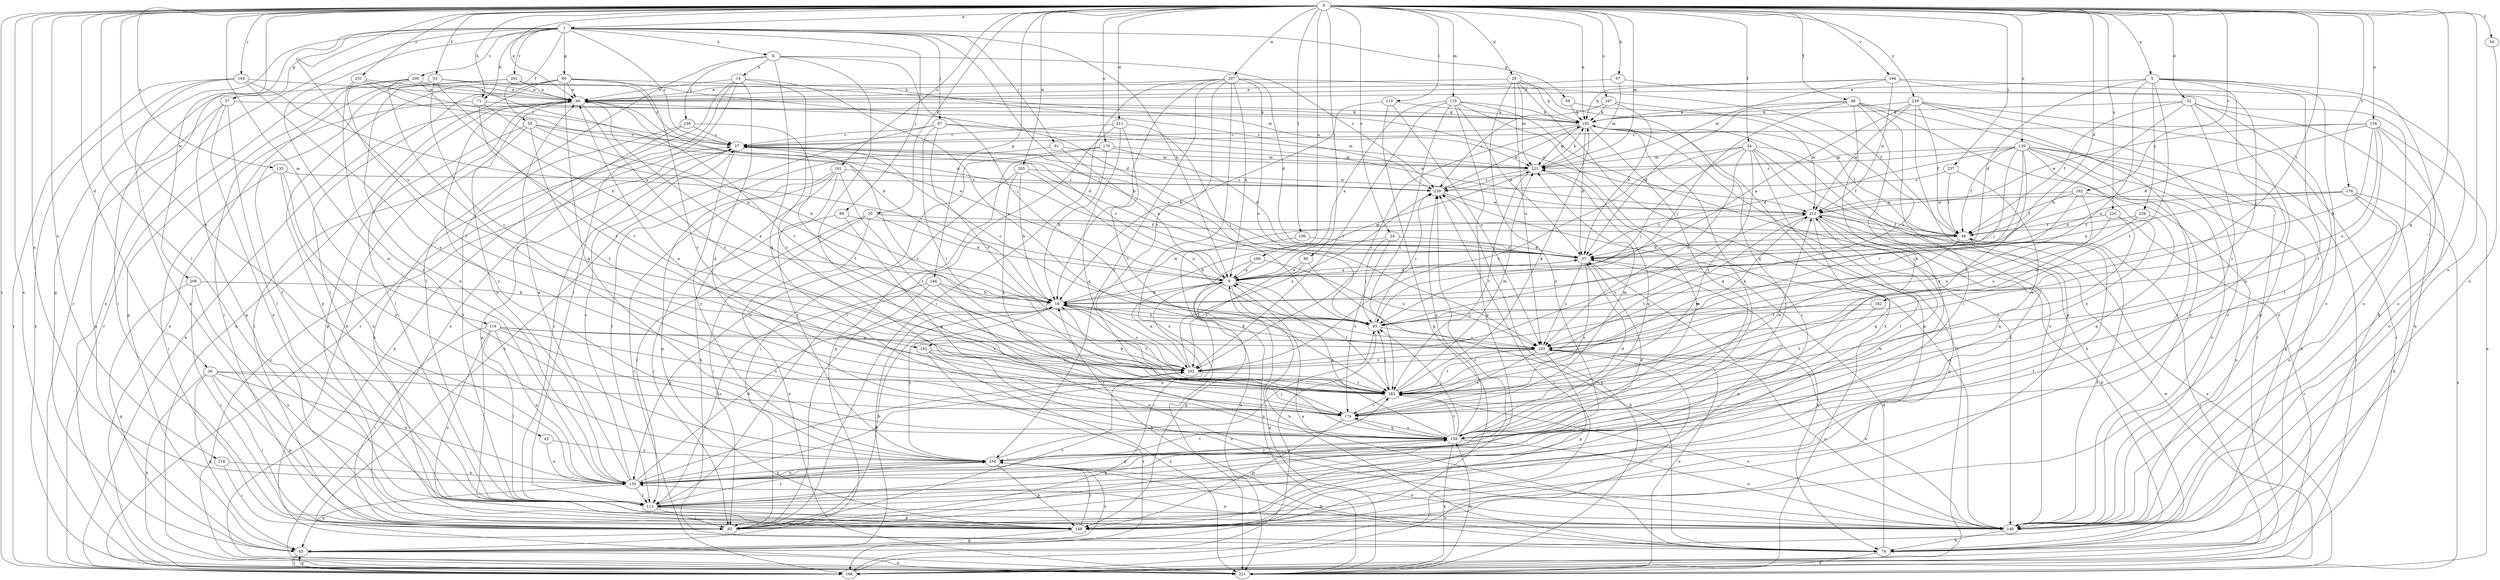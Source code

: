 strict digraph  {
0;
1;
5;
6;
9;
14;
18;
24;
27;
29;
30;
32;
35;
37;
43;
46;
48;
50;
53;
54;
55;
56;
57;
58;
60;
65;
71;
74;
80;
83;
87;
89;
91;
93;
97;
102;
106;
110;
112;
115;
119;
121;
130;
134;
135;
139;
140;
146;
148;
158;
162;
164;
166;
167;
170;
174;
176;
182;
183;
189;
191;
192;
193;
194;
200;
201;
202;
205;
207;
208;
211;
212;
218;
220;
221;
226;
229;
230;
231;
237;
238;
239;
0 -> 1  [label=a];
0 -> 5  [label=a];
0 -> 24  [label=c];
0 -> 29  [label=d];
0 -> 30  [label=d];
0 -> 32  [label=d];
0 -> 35  [label=d];
0 -> 37  [label=d];
0 -> 43  [label=e];
0 -> 46  [label=e];
0 -> 48  [label=f];
0 -> 50  [label=f];
0 -> 53  [label=f];
0 -> 54  [label=f];
0 -> 71  [label=h];
0 -> 80  [label=i];
0 -> 97  [label=k];
0 -> 102  [label=k];
0 -> 106  [label=l];
0 -> 110  [label=l];
0 -> 112  [label=l];
0 -> 115  [label=m];
0 -> 119  [label=m];
0 -> 121  [label=m];
0 -> 130  [label=n];
0 -> 134  [label=o];
0 -> 135  [label=o];
0 -> 139  [label=o];
0 -> 140  [label=o];
0 -> 146  [label=p];
0 -> 158  [label=q];
0 -> 162  [label=r];
0 -> 164  [label=r];
0 -> 166  [label=r];
0 -> 167  [label=s];
0 -> 170  [label=s];
0 -> 176  [label=t];
0 -> 182  [label=t];
0 -> 189  [label=u];
0 -> 191  [label=u];
0 -> 192  [label=u];
0 -> 194  [label=v];
0 -> 205  [label=w];
0 -> 207  [label=w];
0 -> 208  [label=w];
0 -> 211  [label=w];
0 -> 218  [label=x];
0 -> 220  [label=x];
0 -> 221  [label=x];
0 -> 226  [label=y];
0 -> 231  [label=z];
0 -> 237  [label=z];
1 -> 6  [label=a];
1 -> 9  [label=a];
1 -> 27  [label=c];
1 -> 55  [label=f];
1 -> 57  [label=g];
1 -> 58  [label=g];
1 -> 60  [label=g];
1 -> 65  [label=g];
1 -> 71  [label=h];
1 -> 87  [label=j];
1 -> 89  [label=j];
1 -> 91  [label=j];
1 -> 93  [label=j];
1 -> 130  [label=n];
1 -> 166  [label=r];
1 -> 200  [label=v];
1 -> 201  [label=v];
1 -> 221  [label=x];
5 -> 37  [label=d];
5 -> 46  [label=e];
5 -> 74  [label=h];
5 -> 112  [label=l];
5 -> 130  [label=n];
5 -> 140  [label=o];
5 -> 183  [label=t];
5 -> 192  [label=u];
5 -> 229  [label=y];
6 -> 14  [label=b];
6 -> 93  [label=j];
6 -> 112  [label=l];
6 -> 158  [label=q];
6 -> 174  [label=s];
6 -> 238  [label=z];
6 -> 239  [label=z];
9 -> 18  [label=b];
9 -> 27  [label=c];
9 -> 37  [label=d];
9 -> 46  [label=e];
9 -> 74  [label=h];
9 -> 83  [label=i];
9 -> 121  [label=m];
9 -> 130  [label=n];
9 -> 148  [label=p];
9 -> 183  [label=t];
14 -> 46  [label=e];
14 -> 112  [label=l];
14 -> 158  [label=q];
14 -> 166  [label=r];
14 -> 174  [label=s];
14 -> 193  [label=u];
14 -> 221  [label=x];
18 -> 93  [label=j];
18 -> 183  [label=t];
18 -> 202  [label=v];
18 -> 212  [label=w];
18 -> 230  [label=y];
24 -> 18  [label=b];
24 -> 37  [label=d];
24 -> 93  [label=j];
24 -> 174  [label=s];
27 -> 121  [label=m];
27 -> 148  [label=p];
27 -> 212  [label=w];
27 -> 230  [label=y];
29 -> 46  [label=e];
29 -> 102  [label=k];
29 -> 121  [label=m];
29 -> 130  [label=n];
29 -> 158  [label=q];
29 -> 193  [label=u];
29 -> 221  [label=x];
30 -> 65  [label=g];
30 -> 83  [label=i];
30 -> 130  [label=n];
30 -> 148  [label=p];
30 -> 174  [label=s];
30 -> 183  [label=t];
30 -> 221  [label=x];
32 -> 18  [label=b];
32 -> 56  [label=f];
32 -> 74  [label=h];
32 -> 102  [label=k];
32 -> 140  [label=o];
32 -> 148  [label=p];
32 -> 174  [label=s];
35 -> 9  [label=a];
35 -> 56  [label=f];
35 -> 83  [label=i];
35 -> 112  [label=l];
35 -> 221  [label=x];
37 -> 9  [label=a];
37 -> 27  [label=c];
37 -> 74  [label=h];
37 -> 148  [label=p];
37 -> 174  [label=s];
37 -> 193  [label=u];
43 -> 130  [label=n];
43 -> 230  [label=y];
46 -> 102  [label=k];
46 -> 112  [label=l];
46 -> 130  [label=n];
46 -> 183  [label=t];
46 -> 202  [label=v];
46 -> 212  [label=w];
46 -> 230  [label=y];
48 -> 37  [label=d];
48 -> 93  [label=j];
48 -> 102  [label=k];
48 -> 112  [label=l];
48 -> 140  [label=o];
48 -> 166  [label=r];
48 -> 174  [label=s];
48 -> 230  [label=y];
50 -> 140  [label=o];
53 -> 18  [label=b];
53 -> 46  [label=e];
53 -> 83  [label=i];
53 -> 121  [label=m];
53 -> 202  [label=v];
54 -> 56  [label=f];
54 -> 74  [label=h];
54 -> 83  [label=i];
54 -> 93  [label=j];
54 -> 112  [label=l];
54 -> 121  [label=m];
54 -> 183  [label=t];
54 -> 193  [label=u];
54 -> 202  [label=v];
55 -> 18  [label=b];
55 -> 27  [label=c];
55 -> 37  [label=d];
55 -> 83  [label=i];
55 -> 148  [label=p];
55 -> 183  [label=t];
56 -> 37  [label=d];
56 -> 166  [label=r];
56 -> 183  [label=t];
57 -> 65  [label=g];
57 -> 102  [label=k];
57 -> 112  [label=l];
57 -> 140  [label=o];
57 -> 148  [label=p];
58 -> 102  [label=k];
58 -> 212  [label=w];
60 -> 37  [label=d];
60 -> 46  [label=e];
60 -> 112  [label=l];
60 -> 148  [label=p];
60 -> 158  [label=q];
60 -> 174  [label=s];
60 -> 221  [label=x];
60 -> 239  [label=z];
65 -> 18  [label=b];
65 -> 166  [label=r];
65 -> 221  [label=x];
65 -> 230  [label=y];
71 -> 18  [label=b];
71 -> 83  [label=i];
71 -> 102  [label=k];
71 -> 202  [label=v];
74 -> 9  [label=a];
74 -> 18  [label=b];
74 -> 37  [label=d];
74 -> 46  [label=e];
74 -> 221  [label=x];
80 -> 9  [label=a];
80 -> 74  [label=h];
80 -> 202  [label=v];
83 -> 18  [label=b];
83 -> 202  [label=v];
83 -> 239  [label=z];
87 -> 27  [label=c];
87 -> 121  [label=m];
87 -> 183  [label=t];
87 -> 202  [label=v];
87 -> 212  [label=w];
87 -> 221  [label=x];
89 -> 56  [label=f];
89 -> 83  [label=i];
89 -> 158  [label=q];
91 -> 9  [label=a];
91 -> 112  [label=l];
91 -> 121  [label=m];
93 -> 18  [label=b];
93 -> 27  [label=c];
93 -> 166  [label=r];
93 -> 193  [label=u];
93 -> 239  [label=z];
97 -> 46  [label=e];
97 -> 121  [label=m];
97 -> 140  [label=o];
102 -> 27  [label=c];
102 -> 37  [label=d];
102 -> 56  [label=f];
102 -> 121  [label=m];
102 -> 140  [label=o];
102 -> 148  [label=p];
102 -> 158  [label=q];
102 -> 166  [label=r];
102 -> 202  [label=v];
106 -> 37  [label=d];
106 -> 221  [label=x];
110 -> 18  [label=b];
110 -> 65  [label=g];
110 -> 102  [label=k];
110 -> 193  [label=u];
112 -> 27  [label=c];
112 -> 56  [label=f];
112 -> 83  [label=i];
112 -> 140  [label=o];
112 -> 148  [label=p];
112 -> 158  [label=q];
112 -> 230  [label=y];
115 -> 9  [label=a];
115 -> 37  [label=d];
115 -> 83  [label=i];
115 -> 102  [label=k];
115 -> 140  [label=o];
115 -> 148  [label=p];
115 -> 183  [label=t];
115 -> 202  [label=v];
119 -> 83  [label=i];
119 -> 112  [label=l];
119 -> 130  [label=n];
119 -> 140  [label=o];
119 -> 158  [label=q];
119 -> 174  [label=s];
119 -> 193  [label=u];
119 -> 202  [label=v];
121 -> 102  [label=k];
121 -> 158  [label=q];
121 -> 183  [label=t];
121 -> 239  [label=z];
130 -> 18  [label=b];
130 -> 27  [label=c];
130 -> 46  [label=e];
130 -> 65  [label=g];
130 -> 112  [label=l];
130 -> 158  [label=q];
130 -> 183  [label=t];
130 -> 202  [label=v];
130 -> 212  [label=w];
130 -> 230  [label=y];
134 -> 18  [label=b];
134 -> 27  [label=c];
134 -> 37  [label=d];
134 -> 140  [label=o];
134 -> 183  [label=t];
134 -> 193  [label=u];
134 -> 212  [label=w];
134 -> 221  [label=x];
135 -> 83  [label=i];
135 -> 130  [label=n];
135 -> 230  [label=y];
135 -> 239  [label=z];
139 -> 37  [label=d];
139 -> 56  [label=f];
139 -> 65  [label=g];
139 -> 74  [label=h];
139 -> 93  [label=j];
139 -> 121  [label=m];
139 -> 140  [label=o];
139 -> 166  [label=r];
139 -> 183  [label=t];
139 -> 202  [label=v];
139 -> 230  [label=y];
139 -> 239  [label=z];
140 -> 56  [label=f];
140 -> 74  [label=h];
140 -> 130  [label=n];
140 -> 193  [label=u];
146 -> 18  [label=b];
146 -> 83  [label=i];
146 -> 93  [label=j];
146 -> 112  [label=l];
146 -> 140  [label=o];
148 -> 27  [label=c];
148 -> 65  [label=g];
148 -> 230  [label=y];
158 -> 9  [label=a];
158 -> 37  [label=d];
158 -> 93  [label=j];
158 -> 102  [label=k];
158 -> 121  [label=m];
158 -> 140  [label=o];
158 -> 174  [label=s];
158 -> 183  [label=t];
158 -> 221  [label=x];
158 -> 230  [label=y];
158 -> 239  [label=z];
162 -> 56  [label=f];
162 -> 93  [label=j];
162 -> 140  [label=o];
162 -> 193  [label=u];
162 -> 212  [label=w];
164 -> 9  [label=a];
164 -> 46  [label=e];
164 -> 148  [label=p];
164 -> 166  [label=r];
164 -> 174  [label=s];
164 -> 221  [label=x];
166 -> 46  [label=e];
166 -> 65  [label=g];
166 -> 239  [label=z];
167 -> 37  [label=d];
167 -> 102  [label=k];
167 -> 193  [label=u];
167 -> 239  [label=z];
170 -> 18  [label=b];
170 -> 37  [label=d];
170 -> 65  [label=g];
170 -> 121  [label=m];
170 -> 130  [label=n];
174 -> 46  [label=e];
174 -> 121  [label=m];
174 -> 148  [label=p];
174 -> 158  [label=q];
174 -> 212  [label=w];
176 -> 9  [label=a];
176 -> 37  [label=d];
176 -> 74  [label=h];
176 -> 140  [label=o];
176 -> 212  [label=w];
176 -> 221  [label=x];
182 -> 93  [label=j];
182 -> 183  [label=t];
183 -> 18  [label=b];
183 -> 93  [label=j];
183 -> 102  [label=k];
183 -> 121  [label=m];
183 -> 140  [label=o];
183 -> 174  [label=s];
183 -> 212  [label=w];
189 -> 9  [label=a];
189 -> 193  [label=u];
189 -> 221  [label=x];
191 -> 74  [label=h];
191 -> 148  [label=p];
191 -> 166  [label=r];
191 -> 183  [label=t];
191 -> 230  [label=y];
191 -> 239  [label=z];
192 -> 140  [label=o];
192 -> 166  [label=r];
192 -> 202  [label=v];
192 -> 221  [label=x];
193 -> 18  [label=b];
193 -> 140  [label=o];
193 -> 148  [label=p];
193 -> 166  [label=r];
193 -> 174  [label=s];
193 -> 183  [label=t];
193 -> 202  [label=v];
194 -> 46  [label=e];
194 -> 93  [label=j];
194 -> 102  [label=k];
194 -> 121  [label=m];
194 -> 140  [label=o];
194 -> 212  [label=w];
200 -> 18  [label=b];
200 -> 46  [label=e];
200 -> 65  [label=g];
200 -> 166  [label=r];
200 -> 174  [label=s];
200 -> 183  [label=t];
200 -> 221  [label=x];
201 -> 27  [label=c];
201 -> 46  [label=e];
201 -> 112  [label=l];
201 -> 130  [label=n];
202 -> 9  [label=a];
202 -> 27  [label=c];
202 -> 46  [label=e];
202 -> 183  [label=t];
202 -> 239  [label=z];
205 -> 18  [label=b];
205 -> 83  [label=i];
205 -> 174  [label=s];
205 -> 193  [label=u];
205 -> 239  [label=z];
207 -> 9  [label=a];
207 -> 18  [label=b];
207 -> 37  [label=d];
207 -> 46  [label=e];
207 -> 56  [label=f];
207 -> 83  [label=i];
207 -> 193  [label=u];
207 -> 202  [label=v];
207 -> 221  [label=x];
207 -> 230  [label=y];
208 -> 18  [label=b];
208 -> 65  [label=g];
208 -> 83  [label=i];
208 -> 140  [label=o];
211 -> 27  [label=c];
211 -> 93  [label=j];
211 -> 112  [label=l];
211 -> 158  [label=q];
211 -> 183  [label=t];
212 -> 56  [label=f];
212 -> 74  [label=h];
212 -> 148  [label=p];
212 -> 158  [label=q];
212 -> 183  [label=t];
212 -> 202  [label=v];
212 -> 221  [label=x];
218 -> 83  [label=i];
218 -> 130  [label=n];
220 -> 56  [label=f];
220 -> 158  [label=q];
220 -> 166  [label=r];
220 -> 193  [label=u];
221 -> 9  [label=a];
221 -> 27  [label=c];
221 -> 158  [label=q];
221 -> 193  [label=u];
221 -> 212  [label=w];
221 -> 239  [label=z];
226 -> 9  [label=a];
226 -> 56  [label=f];
226 -> 83  [label=i];
226 -> 102  [label=k];
226 -> 140  [label=o];
226 -> 148  [label=p];
226 -> 166  [label=r];
226 -> 212  [label=w];
229 -> 56  [label=f];
229 -> 158  [label=q];
229 -> 193  [label=u];
230 -> 37  [label=d];
230 -> 74  [label=h];
230 -> 93  [label=j];
230 -> 130  [label=n];
230 -> 140  [label=o];
230 -> 148  [label=p];
231 -> 27  [label=c];
231 -> 37  [label=d];
231 -> 46  [label=e];
231 -> 183  [label=t];
231 -> 230  [label=y];
237 -> 56  [label=f];
237 -> 174  [label=s];
237 -> 239  [label=z];
238 -> 27  [label=c];
238 -> 112  [label=l];
238 -> 183  [label=t];
238 -> 221  [label=x];
239 -> 102  [label=k];
239 -> 140  [label=o];
239 -> 212  [label=w];
}
